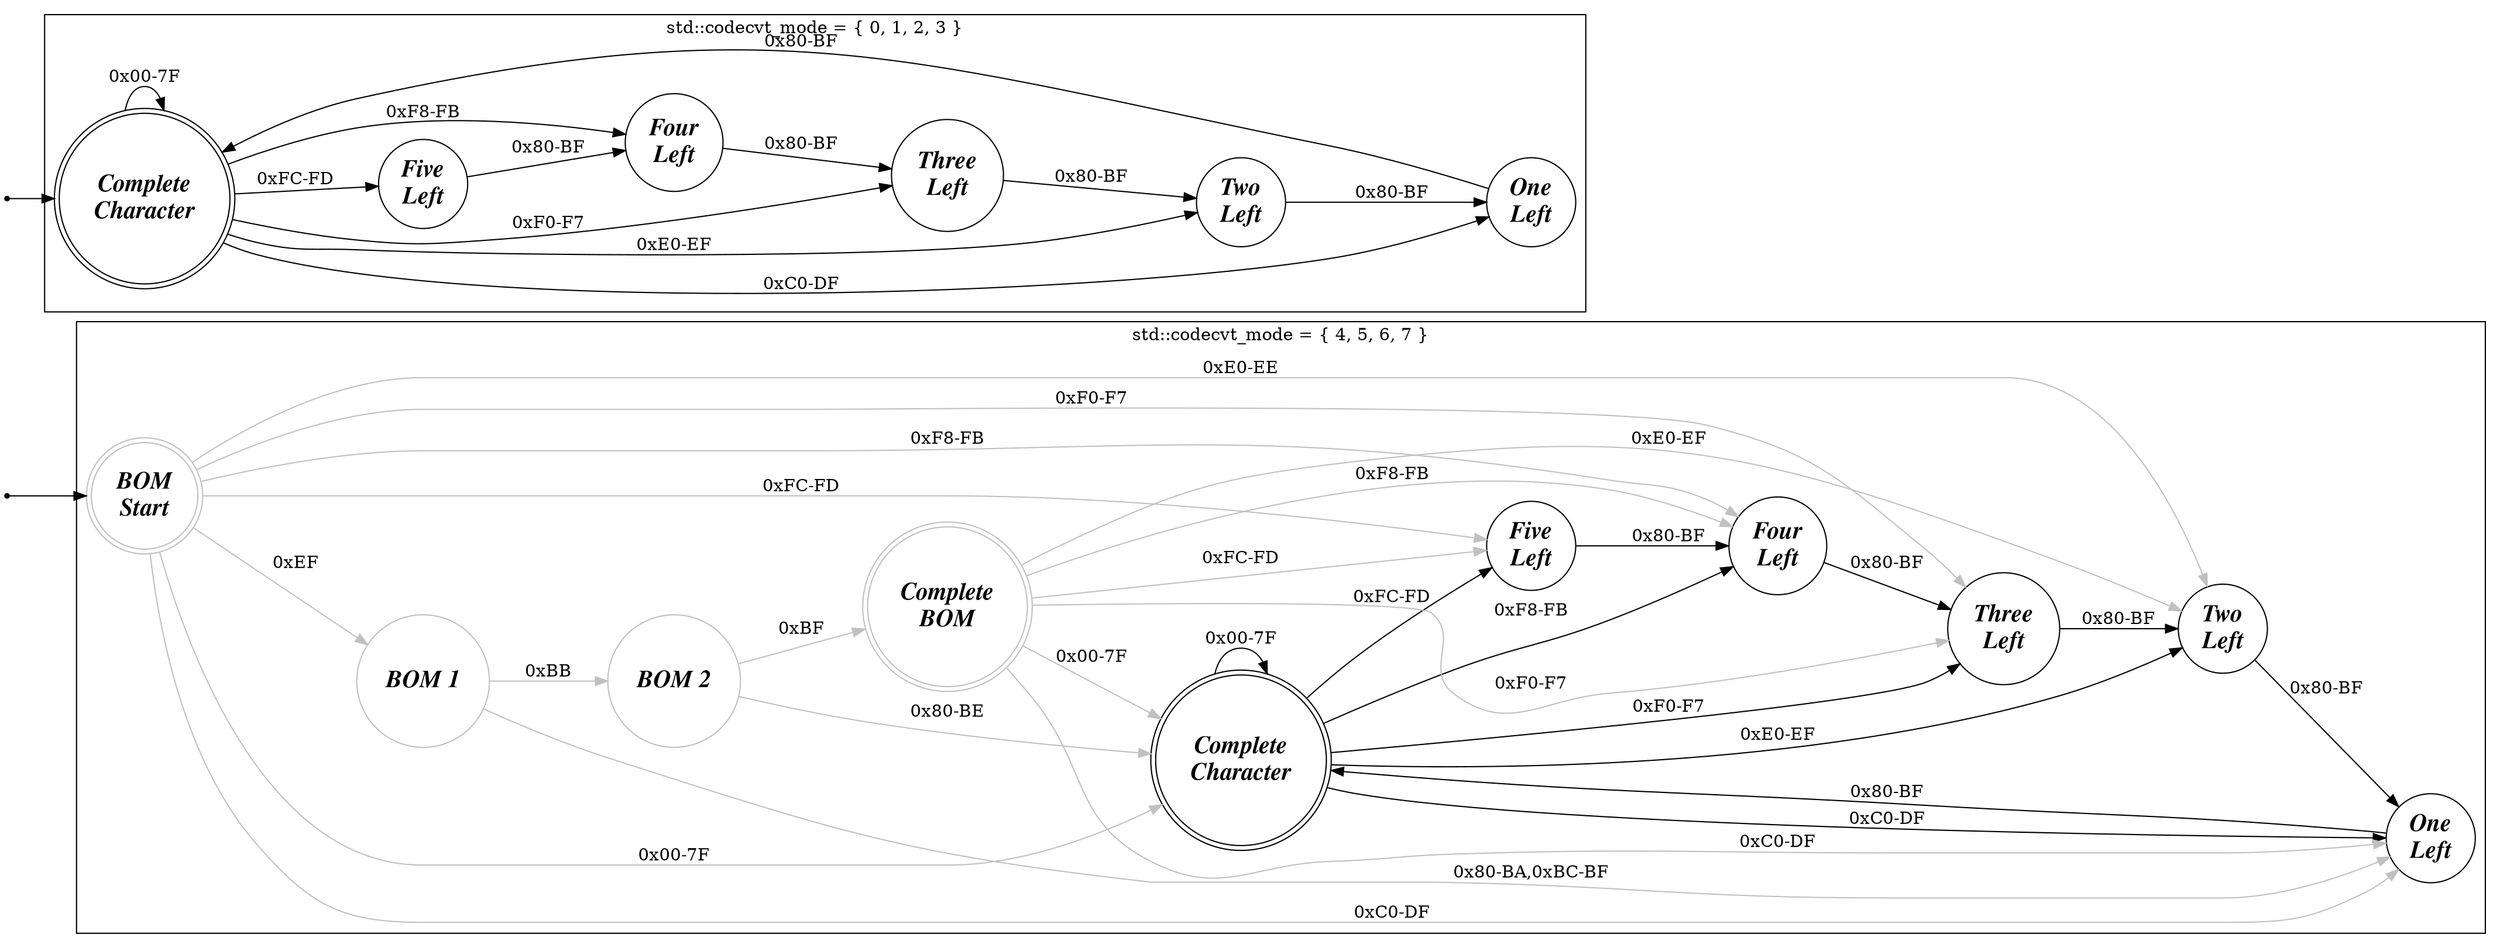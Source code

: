 digraph Input {
	rankdir="LR"

	node [shape=circle,fontname="times bold italic",fontsize=20]

	Initial1 [shape=point]
	Initial2 [shape=point]

		Initial1 -> BOM_A [color=black]
		Initial2 -> S1

		subgraph cluster_consume_header {
			label="std::codecvt_mode = { 4, 5, 6, 7 }"

			subgraph {
				node [color=gray]
				edge [color=gray]
				BOM_A -> S2 [label="0x00-7F"]
				BOM_A -> A2 [label="0xC0-DF"]
				BOM_A -> B2 [label="0xE0-EE"]
				BOM_A -> BOM_B [label="0xEF"]
				BOM_A -> C2 [label="0xF0-F7"]
				BOM_A -> D2 [label="0xF8-FB"]
				BOM_A -> E2 [label="0xFC-FD"]


				BOM_B -> BOM_C [label="0xBB"]
				BOM_B -> A2 [label="0x80-BA,0xBC-BF"]

				BOM_C -> BOM_D [label="0xBF"]
				BOM_C -> S2 [label="0x80-BE"]

				BOM_D -> S2 [label="0x00-7F"]
				BOM_D -> A2 [label="0xC0-DF"]
				BOM_D -> B2 [label="0xE0-EF"]
				BOM_D -> C2 [label="0xF0-F7"]
				BOM_D -> D2 [label="0xF8-FB"]
				BOM_D -> E2 [label="0xFC-FD"]
			}

			subgraph {
				edge [color=black]

				S2 [peripheries=2,color=black]
				S2 -> S2 [label="0x00-7F"]
				S2 -> A2 [label="0xC0-DF"]
				S2 -> B2 [label="0xE0-EF"]
				S2 -> C2 [label="0xF0-F7"]
				S2 -> D2 [label="0xF8-FB"]
				S2 -> E2 [label="0xFC-FD"]

				A2 -> S2 [label="0x80-BF"]
				B2 -> A2 [label="0x80-BF"]
				C2 -> B2 [label="0x80-BF"]
				D2 -> C2 [label="0x80-BF"]
				E2 -> D2 [label="0x80-BF"]
			}

			BOM_A [label="BOM\nStart",  color=gray,  peripheries=2]
			BOM_B [label="BOM 1"   color=grey,  peripheries=1]
			BOM_C [label="BOM 2"   color=grey,  peripheries=1]
			BOM_D [label="Complete\nBOM",  color=grey,  peripheries=2]
			S2    [label="Complete\nCharacter",  color=black, peripheries=2]
			A2    [label="One\nLeft",  color=black, peripheries=1]
			E2    [label="Five\nLeft",  color=black, peripheries=1]
			D2    [label="Four\nLeft",  color=black, peripheries=1]
			C2    [label="Three\nLeft",  color=black, peripheries=1]
			B2    [label="Two\nLeft", color=black, peripheries=1]
		}

		subgraph cluster_basic
		{
			label="std::codecvt_mode = { 0, 1, 2, 3 }"
			S1 -> S1 [label="0x00-7F"]
			S1 -> A1 [label="0xC0-DF"]
			S1 -> B1 [label="0xE0-EF"]
			S1 -> C1 [label="0xF0-F7"]
			S1 -> D1 [label="0xF8-FB"]

			S1 -> E1 [label="0xFC-FD"]
			A1 -> S1 [label="0x80-BF"]
			B1 -> A1 [label="0x80-BF"]
			C1 -> B1 [label="0x80-BF"]
			D1 -> C1 [label="0x80-BF"]
			E1 -> D1 [label="0x80-BF"]

			S1    [label="Complete\nCharacter",  color=black, peripheries=2]
			A1    [label="One\nLeft",  color=black, peripheries=1]
			E1    [label="Five\nLeft",  color=black, peripheries=1]
			D1    [label="Four\nLeft",  color=black, peripheries=1]
			C1    [label="Three\nLeft",  color=black, peripheries=1]
			B1    [label="Two\nLeft", color=black, peripheries=1]
		}

}
